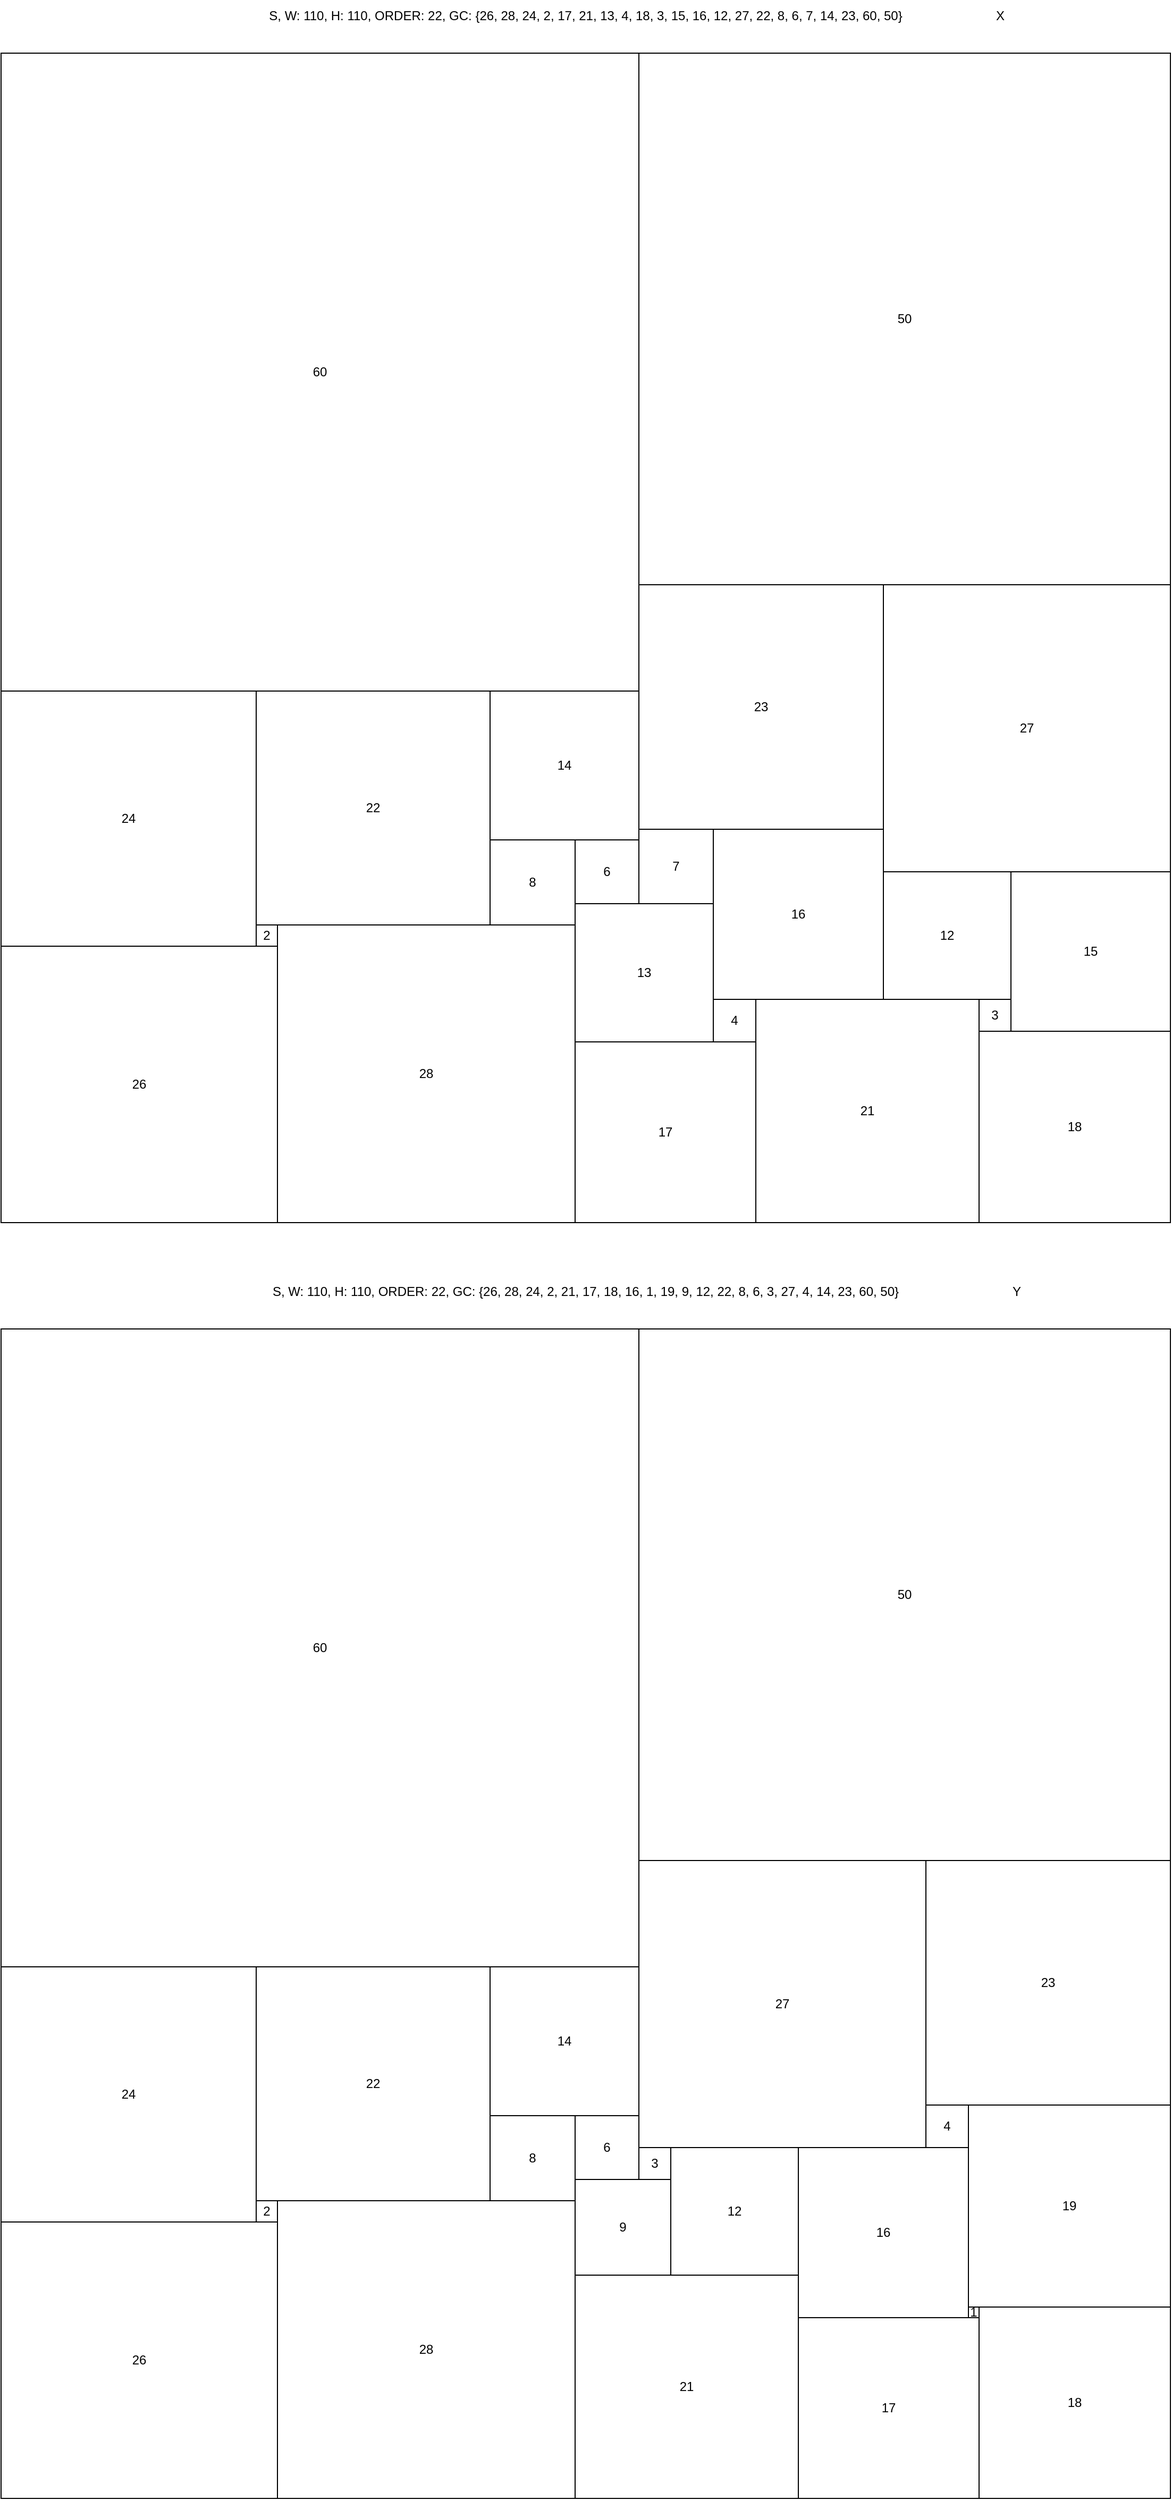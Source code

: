 <mxfile version="21.2.1" type="device">
  <diagram name="Page-1" id="H1nZVYqxkzLZFgEqRADx">
    <mxGraphModel dx="-1844" dy="1070" grid="1" gridSize="10" guides="1" tooltips="1" connect="1" arrows="1" fold="1" page="1" pageScale="1" pageWidth="850" pageHeight="1100" math="0" shadow="0">
      <root>
        <mxCell id="0" />
        <mxCell id="1" parent="0" />
        <mxCell id="AsBp8XiL8Dx4Y6rQVwFH-38454" value="S, W: 110, H: 110, ORDER: 22, GC: {26, 28, 24, 2, 17, 21, 13, 4, 18, 3, 15, 16, 12, 27, 22, 8, 6, 7, 14, 23, 60, 50} " style="text;html=1;strokeColor=none;fillColor=none;align=center;verticalAlign=middle;whiteSpace=wrap;rounded=0;flipV=1;" parent="1" vertex="1">
          <mxGeometry x="3500" width="1100" height="30" as="geometry" />
        </mxCell>
        <mxCell id="AsBp8XiL8Dx4Y6rQVwFH-38638" value="S, W: 110, H: 110, ORDER: 22, GC: {26, 28, 24, 2, 21, 17, 18, 16, 1, 19, 9, 12, 22, 8, 6, 3, 27, 4, 14, 23, 60, 50} " style="text;html=1;strokeColor=none;fillColor=none;align=center;verticalAlign=middle;whiteSpace=wrap;rounded=0;flipV=1;" parent="1" vertex="1">
          <mxGeometry x="3500" y="1200" width="1100" height="30" as="geometry" />
        </mxCell>
        <mxCell id="g1F-KyARFCKWPQCDDROc-1" value="" style="group;flipV=1;" parent="1" vertex="1" connectable="0">
          <mxGeometry x="3500" y="50" width="1100" height="1100" as="geometry" />
        </mxCell>
        <mxCell id="761dnnyQ54j-Cl0NHfQN-38455" value="26" style="rounded=0;whiteSpace=wrap;html=1;" parent="g1F-KyARFCKWPQCDDROc-1" vertex="1">
          <mxGeometry y="840" width="260" height="260" as="geometry" />
        </mxCell>
        <mxCell id="761dnnyQ54j-Cl0NHfQN-38456" value="28" style="rounded=0;whiteSpace=wrap;html=1;" parent="g1F-KyARFCKWPQCDDROc-1" vertex="1">
          <mxGeometry x="260" y="820" width="280" height="280" as="geometry" />
        </mxCell>
        <mxCell id="761dnnyQ54j-Cl0NHfQN-38457" value="24" style="rounded=0;whiteSpace=wrap;html=1;" parent="g1F-KyARFCKWPQCDDROc-1" vertex="1">
          <mxGeometry y="600" width="240" height="240" as="geometry" />
        </mxCell>
        <mxCell id="761dnnyQ54j-Cl0NHfQN-38458" value="2" style="rounded=0;whiteSpace=wrap;html=1;" parent="g1F-KyARFCKWPQCDDROc-1" vertex="1">
          <mxGeometry x="240" y="820" width="20" height="20" as="geometry" />
        </mxCell>
        <mxCell id="761dnnyQ54j-Cl0NHfQN-38459" value="17" style="rounded=0;whiteSpace=wrap;html=1;" parent="g1F-KyARFCKWPQCDDROc-1" vertex="1">
          <mxGeometry x="540" y="930" width="170" height="170" as="geometry" />
        </mxCell>
        <mxCell id="761dnnyQ54j-Cl0NHfQN-38460" value="21" style="rounded=0;whiteSpace=wrap;html=1;" parent="g1F-KyARFCKWPQCDDROc-1" vertex="1">
          <mxGeometry x="710" y="890" width="210" height="210" as="geometry" />
        </mxCell>
        <mxCell id="761dnnyQ54j-Cl0NHfQN-38461" value="13" style="rounded=0;whiteSpace=wrap;html=1;" parent="g1F-KyARFCKWPQCDDROc-1" vertex="1">
          <mxGeometry x="540" y="800" width="130" height="130" as="geometry" />
        </mxCell>
        <mxCell id="761dnnyQ54j-Cl0NHfQN-38462" value="4" style="rounded=0;whiteSpace=wrap;html=1;" parent="g1F-KyARFCKWPQCDDROc-1" vertex="1">
          <mxGeometry x="670" y="890" width="40" height="40" as="geometry" />
        </mxCell>
        <mxCell id="761dnnyQ54j-Cl0NHfQN-38463" value="18" style="rounded=0;whiteSpace=wrap;html=1;" parent="g1F-KyARFCKWPQCDDROc-1" vertex="1">
          <mxGeometry x="920" y="920" width="180" height="180" as="geometry" />
        </mxCell>
        <mxCell id="761dnnyQ54j-Cl0NHfQN-38464" value="3" style="rounded=0;whiteSpace=wrap;html=1;" parent="g1F-KyARFCKWPQCDDROc-1" vertex="1">
          <mxGeometry x="920" y="890" width="30" height="30" as="geometry" />
        </mxCell>
        <mxCell id="761dnnyQ54j-Cl0NHfQN-38465" value="15" style="rounded=0;whiteSpace=wrap;html=1;" parent="g1F-KyARFCKWPQCDDROc-1" vertex="1">
          <mxGeometry x="950" y="770" width="150" height="150" as="geometry" />
        </mxCell>
        <mxCell id="761dnnyQ54j-Cl0NHfQN-38466" value="16" style="rounded=0;whiteSpace=wrap;html=1;" parent="g1F-KyARFCKWPQCDDROc-1" vertex="1">
          <mxGeometry x="670" y="730" width="160" height="160" as="geometry" />
        </mxCell>
        <mxCell id="761dnnyQ54j-Cl0NHfQN-38467" value="12" style="rounded=0;whiteSpace=wrap;html=1;" parent="g1F-KyARFCKWPQCDDROc-1" vertex="1">
          <mxGeometry x="830" y="770" width="120" height="120" as="geometry" />
        </mxCell>
        <mxCell id="761dnnyQ54j-Cl0NHfQN-38468" value="27" style="rounded=0;whiteSpace=wrap;html=1;" parent="g1F-KyARFCKWPQCDDROc-1" vertex="1">
          <mxGeometry x="830" y="500" width="270" height="270" as="geometry" />
        </mxCell>
        <mxCell id="761dnnyQ54j-Cl0NHfQN-38469" value="22" style="rounded=0;whiteSpace=wrap;html=1;" parent="g1F-KyARFCKWPQCDDROc-1" vertex="1">
          <mxGeometry x="240" y="600" width="220" height="220" as="geometry" />
        </mxCell>
        <mxCell id="761dnnyQ54j-Cl0NHfQN-38470" value="8" style="rounded=0;whiteSpace=wrap;html=1;" parent="g1F-KyARFCKWPQCDDROc-1" vertex="1">
          <mxGeometry x="460" y="740" width="80" height="80" as="geometry" />
        </mxCell>
        <mxCell id="761dnnyQ54j-Cl0NHfQN-38471" value="6" style="rounded=0;whiteSpace=wrap;html=1;" parent="g1F-KyARFCKWPQCDDROc-1" vertex="1">
          <mxGeometry x="540" y="740" width="60" height="60" as="geometry" />
        </mxCell>
        <mxCell id="761dnnyQ54j-Cl0NHfQN-38472" value="7" style="rounded=0;whiteSpace=wrap;html=1;" parent="g1F-KyARFCKWPQCDDROc-1" vertex="1">
          <mxGeometry x="600" y="730" width="70" height="70" as="geometry" />
        </mxCell>
        <mxCell id="761dnnyQ54j-Cl0NHfQN-38473" value="14" style="rounded=0;whiteSpace=wrap;html=1;" parent="g1F-KyARFCKWPQCDDROc-1" vertex="1">
          <mxGeometry x="460" y="600" width="140" height="140" as="geometry" />
        </mxCell>
        <mxCell id="761dnnyQ54j-Cl0NHfQN-38474" value="23" style="rounded=0;whiteSpace=wrap;html=1;" parent="g1F-KyARFCKWPQCDDROc-1" vertex="1">
          <mxGeometry x="600" y="500" width="230" height="230" as="geometry" />
        </mxCell>
        <mxCell id="761dnnyQ54j-Cl0NHfQN-38475" value="60" style="rounded=0;whiteSpace=wrap;html=1;" parent="g1F-KyARFCKWPQCDDROc-1" vertex="1">
          <mxGeometry width="600" height="600" as="geometry" />
        </mxCell>
        <mxCell id="761dnnyQ54j-Cl0NHfQN-38476" value="50" style="rounded=0;whiteSpace=wrap;html=1;" parent="g1F-KyARFCKWPQCDDROc-1" vertex="1">
          <mxGeometry x="600" width="500" height="500" as="geometry" />
        </mxCell>
        <mxCell id="g1F-KyARFCKWPQCDDROc-2" value="" style="group;flipV=1;" parent="1" vertex="1" connectable="0">
          <mxGeometry x="3500" y="1250" width="1100" height="1100" as="geometry" />
        </mxCell>
        <mxCell id="761dnnyQ54j-Cl0NHfQN-38639" value="26" style="rounded=0;whiteSpace=wrap;html=1;" parent="g1F-KyARFCKWPQCDDROc-2" vertex="1">
          <mxGeometry y="840" width="260" height="260" as="geometry" />
        </mxCell>
        <mxCell id="761dnnyQ54j-Cl0NHfQN-38640" value="28" style="rounded=0;whiteSpace=wrap;html=1;" parent="g1F-KyARFCKWPQCDDROc-2" vertex="1">
          <mxGeometry x="260" y="820" width="280" height="280" as="geometry" />
        </mxCell>
        <mxCell id="761dnnyQ54j-Cl0NHfQN-38641" value="24" style="rounded=0;whiteSpace=wrap;html=1;" parent="g1F-KyARFCKWPQCDDROc-2" vertex="1">
          <mxGeometry y="600" width="240" height="240" as="geometry" />
        </mxCell>
        <mxCell id="761dnnyQ54j-Cl0NHfQN-38642" value="2" style="rounded=0;whiteSpace=wrap;html=1;" parent="g1F-KyARFCKWPQCDDROc-2" vertex="1">
          <mxGeometry x="240" y="820" width="20" height="20" as="geometry" />
        </mxCell>
        <mxCell id="761dnnyQ54j-Cl0NHfQN-38643" value="21" style="rounded=0;whiteSpace=wrap;html=1;" parent="g1F-KyARFCKWPQCDDROc-2" vertex="1">
          <mxGeometry x="540" y="890" width="210" height="210" as="geometry" />
        </mxCell>
        <mxCell id="761dnnyQ54j-Cl0NHfQN-38644" value="17" style="rounded=0;whiteSpace=wrap;html=1;" parent="g1F-KyARFCKWPQCDDROc-2" vertex="1">
          <mxGeometry x="750" y="930" width="170" height="170" as="geometry" />
        </mxCell>
        <mxCell id="761dnnyQ54j-Cl0NHfQN-38645" value="18" style="rounded=0;whiteSpace=wrap;html=1;" parent="g1F-KyARFCKWPQCDDROc-2" vertex="1">
          <mxGeometry x="920" y="920" width="180" height="180" as="geometry" />
        </mxCell>
        <mxCell id="761dnnyQ54j-Cl0NHfQN-38646" value="16" style="rounded=0;whiteSpace=wrap;html=1;" parent="g1F-KyARFCKWPQCDDROc-2" vertex="1">
          <mxGeometry x="750" y="770" width="160" height="160" as="geometry" />
        </mxCell>
        <mxCell id="761dnnyQ54j-Cl0NHfQN-38647" value="1" style="rounded=0;whiteSpace=wrap;html=1;" parent="g1F-KyARFCKWPQCDDROc-2" vertex="1">
          <mxGeometry x="910" y="920" width="10" height="10" as="geometry" />
        </mxCell>
        <mxCell id="761dnnyQ54j-Cl0NHfQN-38648" value="19" style="rounded=0;whiteSpace=wrap;html=1;" parent="g1F-KyARFCKWPQCDDROc-2" vertex="1">
          <mxGeometry x="910" y="730" width="190" height="190" as="geometry" />
        </mxCell>
        <mxCell id="761dnnyQ54j-Cl0NHfQN-38649" value="9" style="rounded=0;whiteSpace=wrap;html=1;" parent="g1F-KyARFCKWPQCDDROc-2" vertex="1">
          <mxGeometry x="540" y="800" width="90" height="90" as="geometry" />
        </mxCell>
        <mxCell id="761dnnyQ54j-Cl0NHfQN-38650" value="12" style="rounded=0;whiteSpace=wrap;html=1;" parent="g1F-KyARFCKWPQCDDROc-2" vertex="1">
          <mxGeometry x="630" y="770" width="120" height="120" as="geometry" />
        </mxCell>
        <mxCell id="761dnnyQ54j-Cl0NHfQN-38651" value="22" style="rounded=0;whiteSpace=wrap;html=1;" parent="g1F-KyARFCKWPQCDDROc-2" vertex="1">
          <mxGeometry x="240" y="600" width="220" height="220" as="geometry" />
        </mxCell>
        <mxCell id="761dnnyQ54j-Cl0NHfQN-38652" value="8" style="rounded=0;whiteSpace=wrap;html=1;" parent="g1F-KyARFCKWPQCDDROc-2" vertex="1">
          <mxGeometry x="460" y="740" width="80" height="80" as="geometry" />
        </mxCell>
        <mxCell id="761dnnyQ54j-Cl0NHfQN-38653" value="6" style="rounded=0;whiteSpace=wrap;html=1;" parent="g1F-KyARFCKWPQCDDROc-2" vertex="1">
          <mxGeometry x="540" y="740" width="60" height="60" as="geometry" />
        </mxCell>
        <mxCell id="761dnnyQ54j-Cl0NHfQN-38654" value="3" style="rounded=0;whiteSpace=wrap;html=1;" parent="g1F-KyARFCKWPQCDDROc-2" vertex="1">
          <mxGeometry x="600" y="770" width="30" height="30" as="geometry" />
        </mxCell>
        <mxCell id="761dnnyQ54j-Cl0NHfQN-38655" value="27" style="rounded=0;whiteSpace=wrap;html=1;" parent="g1F-KyARFCKWPQCDDROc-2" vertex="1">
          <mxGeometry x="600" y="500" width="270" height="270" as="geometry" />
        </mxCell>
        <mxCell id="761dnnyQ54j-Cl0NHfQN-38656" value="4" style="rounded=0;whiteSpace=wrap;html=1;" parent="g1F-KyARFCKWPQCDDROc-2" vertex="1">
          <mxGeometry x="870" y="730" width="40" height="40" as="geometry" />
        </mxCell>
        <mxCell id="761dnnyQ54j-Cl0NHfQN-38657" value="14" style="rounded=0;whiteSpace=wrap;html=1;" parent="g1F-KyARFCKWPQCDDROc-2" vertex="1">
          <mxGeometry x="460" y="600" width="140" height="140" as="geometry" />
        </mxCell>
        <mxCell id="761dnnyQ54j-Cl0NHfQN-38658" value="23" style="rounded=0;whiteSpace=wrap;html=1;" parent="g1F-KyARFCKWPQCDDROc-2" vertex="1">
          <mxGeometry x="870" y="500" width="230" height="230" as="geometry" />
        </mxCell>
        <mxCell id="761dnnyQ54j-Cl0NHfQN-38659" value="60" style="rounded=0;whiteSpace=wrap;html=1;" parent="g1F-KyARFCKWPQCDDROc-2" vertex="1">
          <mxGeometry width="600" height="600" as="geometry" />
        </mxCell>
        <mxCell id="761dnnyQ54j-Cl0NHfQN-38660" value="50" style="rounded=0;whiteSpace=wrap;html=1;" parent="g1F-KyARFCKWPQCDDROc-2" vertex="1">
          <mxGeometry x="600" width="500" height="500" as="geometry" />
        </mxCell>
        <mxCell id="g1F-KyARFCKWPQCDDROc-3" value="X" style="text;html=1;strokeColor=none;fillColor=none;align=center;verticalAlign=middle;whiteSpace=wrap;rounded=0;" parent="1" vertex="1">
          <mxGeometry x="4410" width="60" height="30" as="geometry" />
        </mxCell>
        <mxCell id="g1F-KyARFCKWPQCDDROc-4" value="Y" style="text;html=1;align=center;verticalAlign=middle;resizable=0;points=[];autosize=1;strokeColor=none;fillColor=none;" parent="1" vertex="1">
          <mxGeometry x="4440" y="1200" width="30" height="30" as="geometry" />
        </mxCell>
      </root>
    </mxGraphModel>
  </diagram>
</mxfile>
